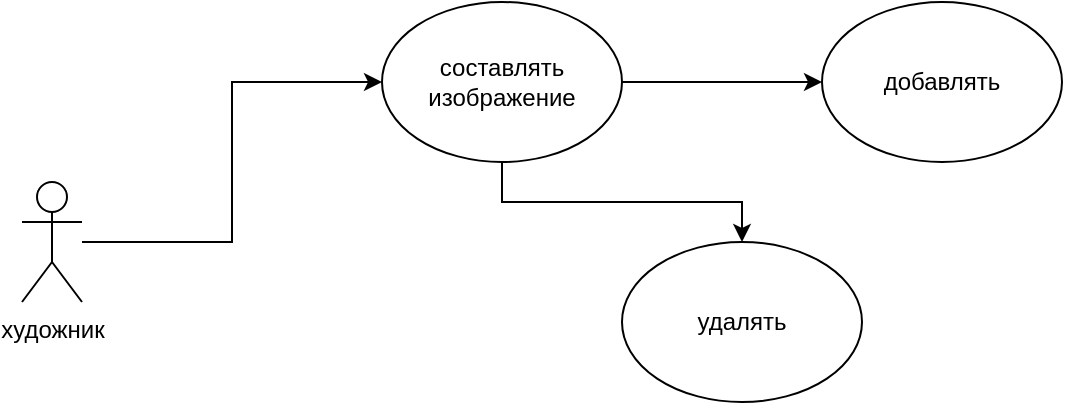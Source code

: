 <mxfile version="24.6.2" type="device">
  <diagram name="Page-1" id="b5b7bab2-c9e2-2cf4-8b2a-24fd1a2a6d21">
    <mxGraphModel dx="1050" dy="566" grid="1" gridSize="10" guides="1" tooltips="1" connect="1" arrows="1" fold="1" page="1" pageScale="1" pageWidth="827" pageHeight="1169" background="none" math="0" shadow="0">
      <root>
        <mxCell id="0" />
        <mxCell id="1" parent="0" />
        <mxCell id="J-JhMcDF1hgI8YZ4eLxD-4" style="edgeStyle=orthogonalEdgeStyle;rounded=0;orthogonalLoop=1;jettySize=auto;html=1;entryX=0;entryY=0.5;entryDx=0;entryDy=0;" edge="1" parent="1" source="J-JhMcDF1hgI8YZ4eLxD-1" target="J-JhMcDF1hgI8YZ4eLxD-2">
          <mxGeometry relative="1" as="geometry" />
        </mxCell>
        <mxCell id="J-JhMcDF1hgI8YZ4eLxD-1" value="художник" style="shape=umlActor;verticalLabelPosition=bottom;verticalAlign=top;html=1;outlineConnect=0;" vertex="1" parent="1">
          <mxGeometry x="130" y="160" width="30" height="60" as="geometry" />
        </mxCell>
        <mxCell id="J-JhMcDF1hgI8YZ4eLxD-5" style="edgeStyle=orthogonalEdgeStyle;rounded=0;orthogonalLoop=1;jettySize=auto;html=1;exitX=1;exitY=0.5;exitDx=0;exitDy=0;" edge="1" parent="1" source="J-JhMcDF1hgI8YZ4eLxD-2" target="J-JhMcDF1hgI8YZ4eLxD-6">
          <mxGeometry relative="1" as="geometry">
            <mxPoint x="590" y="110" as="targetPoint" />
          </mxGeometry>
        </mxCell>
        <mxCell id="J-JhMcDF1hgI8YZ4eLxD-7" style="edgeStyle=orthogonalEdgeStyle;rounded=0;orthogonalLoop=1;jettySize=auto;html=1;" edge="1" parent="1" source="J-JhMcDF1hgI8YZ4eLxD-2" target="J-JhMcDF1hgI8YZ4eLxD-8">
          <mxGeometry relative="1" as="geometry">
            <mxPoint x="510" y="190" as="targetPoint" />
          </mxGeometry>
        </mxCell>
        <mxCell id="J-JhMcDF1hgI8YZ4eLxD-2" value="составлять изображение" style="ellipse;whiteSpace=wrap;html=1;" vertex="1" parent="1">
          <mxGeometry x="310" y="70" width="120" height="80" as="geometry" />
        </mxCell>
        <mxCell id="J-JhMcDF1hgI8YZ4eLxD-6" value="добавлять" style="ellipse;whiteSpace=wrap;html=1;" vertex="1" parent="1">
          <mxGeometry x="530" y="70" width="120" height="80" as="geometry" />
        </mxCell>
        <mxCell id="J-JhMcDF1hgI8YZ4eLxD-8" value="удалять" style="ellipse;whiteSpace=wrap;html=1;" vertex="1" parent="1">
          <mxGeometry x="430" y="190" width="120" height="80" as="geometry" />
        </mxCell>
      </root>
    </mxGraphModel>
  </diagram>
</mxfile>

